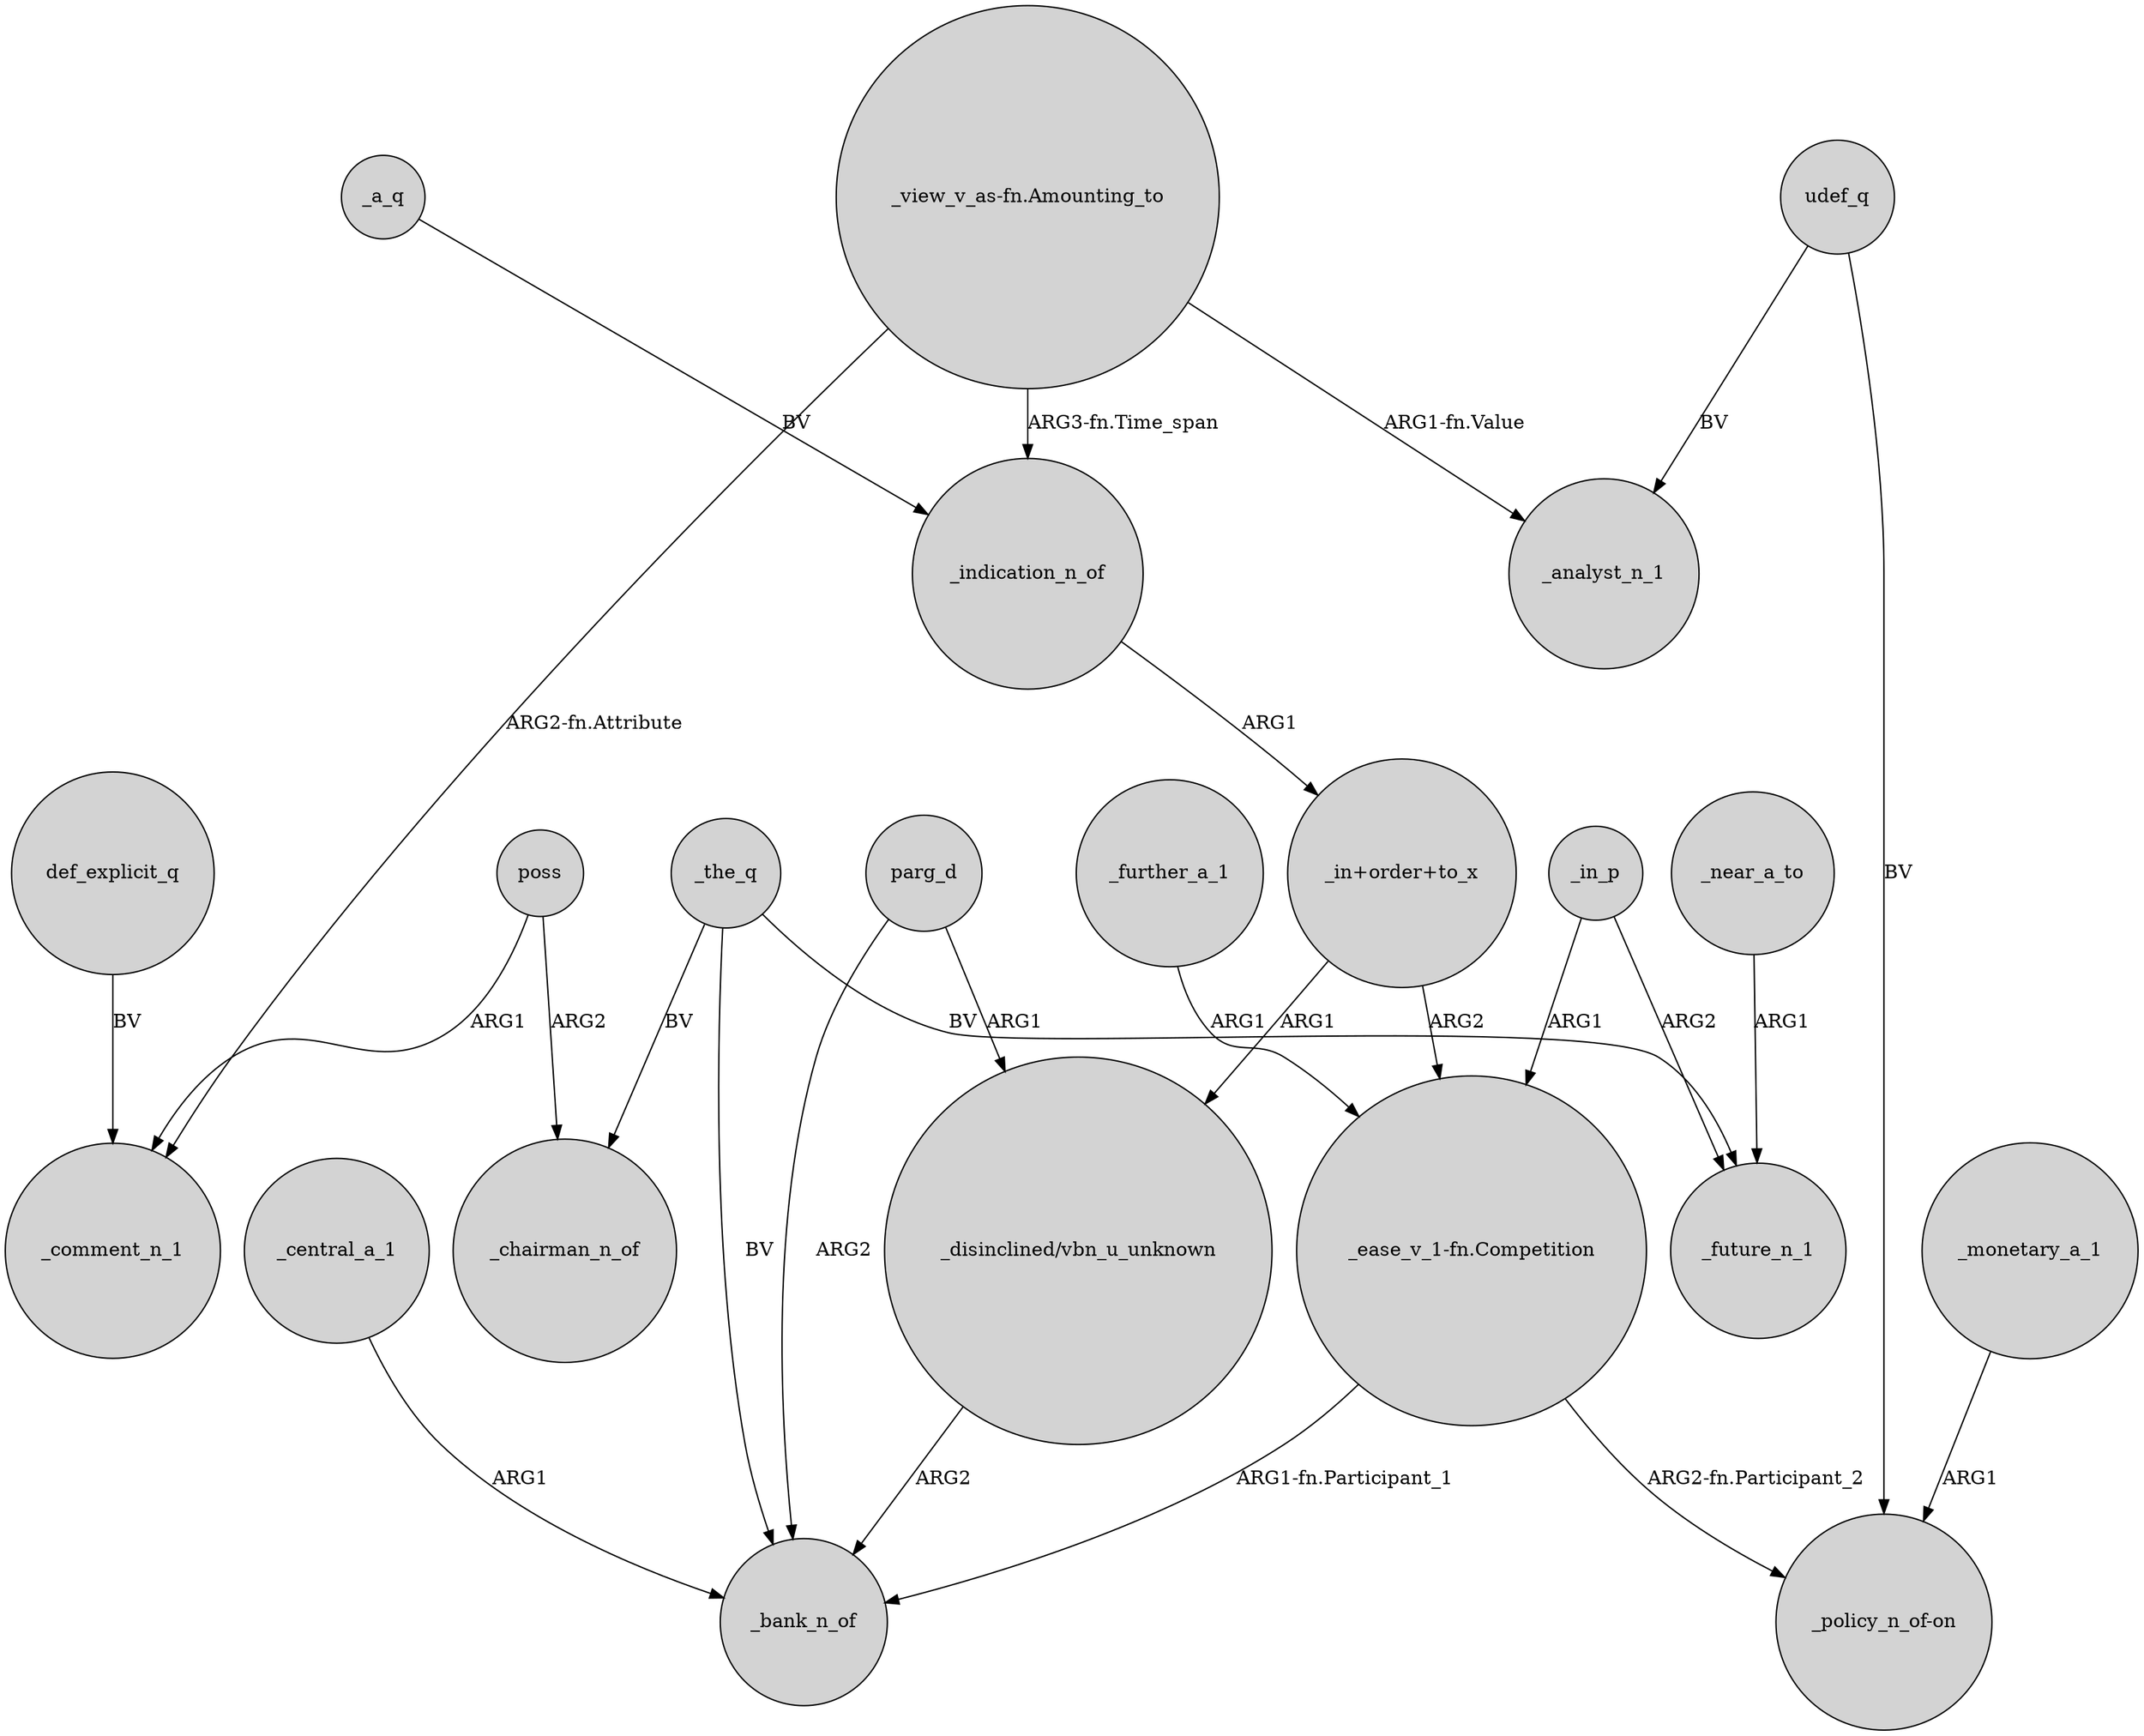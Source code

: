 digraph {
	node [shape=circle style=filled]
	"_view_v_as-fn.Amounting_to" -> _comment_n_1 [label="ARG2-fn.Attribute"]
	_the_q -> _bank_n_of [label=BV]
	udef_q -> _analyst_n_1 [label=BV]
	"_in+order+to_x" -> "_ease_v_1-fn.Competition" [label=ARG2]
	parg_d -> _bank_n_of [label=ARG2]
	"_in+order+to_x" -> "_disinclined/vbn_u_unknown" [label=ARG1]
	def_explicit_q -> _comment_n_1 [label=BV]
	_a_q -> _indication_n_of [label=BV]
	_central_a_1 -> _bank_n_of [label=ARG1]
	"_view_v_as-fn.Amounting_to" -> _analyst_n_1 [label="ARG1-fn.Value"]
	_monetary_a_1 -> "_policy_n_of-on" [label=ARG1]
	_in_p -> "_ease_v_1-fn.Competition" [label=ARG1]
	_indication_n_of -> "_in+order+to_x" [label=ARG1]
	parg_d -> "_disinclined/vbn_u_unknown" [label=ARG1]
	poss -> _chairman_n_of [label=ARG2]
	_near_a_to -> _future_n_1 [label=ARG1]
	_the_q -> _future_n_1 [label=BV]
	"_ease_v_1-fn.Competition" -> _bank_n_of [label="ARG1-fn.Participant_1"]
	_in_p -> _future_n_1 [label=ARG2]
	_further_a_1 -> "_ease_v_1-fn.Competition" [label=ARG1]
	"_disinclined/vbn_u_unknown" -> _bank_n_of [label=ARG2]
	poss -> _comment_n_1 [label=ARG1]
	_the_q -> _chairman_n_of [label=BV]
	"_ease_v_1-fn.Competition" -> "_policy_n_of-on" [label="ARG2-fn.Participant_2"]
	udef_q -> "_policy_n_of-on" [label=BV]
	"_view_v_as-fn.Amounting_to" -> _indication_n_of [label="ARG3-fn.Time_span"]
}
